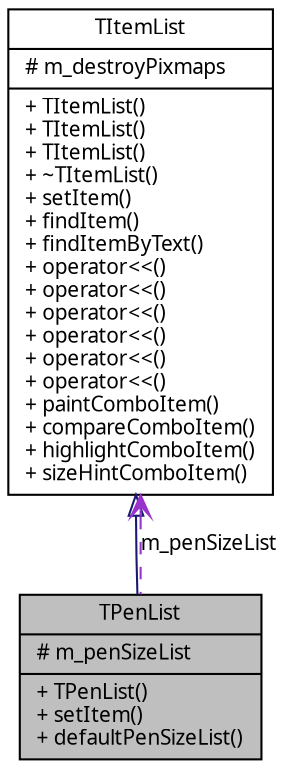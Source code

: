 digraph G
{
  edge [fontname="FreeSans.ttf",fontsize=10,labelfontname="FreeSans.ttf",labelfontsize=10];
  node [fontname="FreeSans.ttf",fontsize=10,shape=record];
  Node1 [label="{TPenList\n|# m_penSizeList\l|+ TPenList()\l+ setItem()\l+ defaultPenSizeList()\l}",height=0.2,width=0.4,color="black", fillcolor="grey75", style="filled" fontcolor="black"];
  Node2 -> Node1 [dir=back,color="midnightblue",fontsize=10,style="solid",arrowtail="empty",fontname="FreeSans.ttf"];
  Node2 [label="{TItemList\n|# m_destroyPixmaps\l|+ TItemList()\l+ TItemList()\l+ TItemList()\l+ ~TItemList()\l+ setItem()\l+ findItem()\l+ findItemByText()\l+ operator\<\<()\l+ operator\<\<()\l+ operator\<\<()\l+ operator\<\<()\l+ operator\<\<()\l+ operator\<\<()\l+ paintComboItem()\l+ compareComboItem()\l+ highlightComboItem()\l+ sizeHintComboItem()\l}",height=0.2,width=0.4,color="black", fillcolor="white", style="filled",URL="$classTItemList.html",tooltip="A common list of TItem items."];
  Node2 -> Node1 [dir=back,color="darkorchid3",fontsize=10,style="dashed",label="m_penSizeList",arrowtail="open",fontname="FreeSans.ttf"];
}
